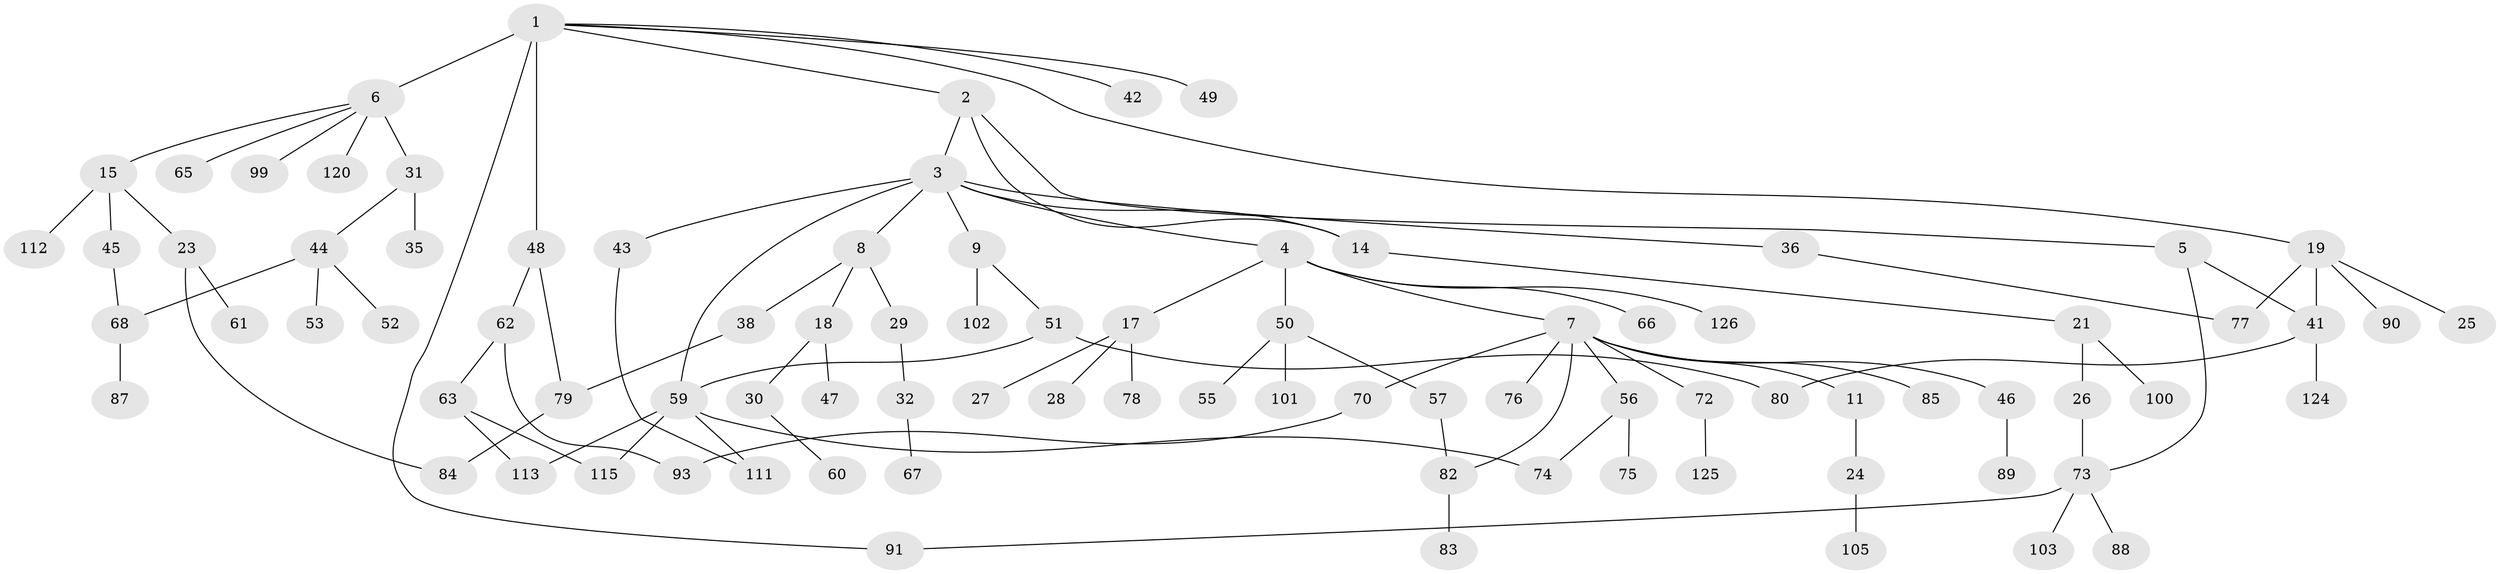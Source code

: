 // original degree distribution, {9: 0.007936507936507936, 4: 0.0873015873015873, 8: 0.007936507936507936, 6: 0.031746031746031744, 3: 0.14285714285714285, 2: 0.2857142857142857, 5: 0.03968253968253968, 1: 0.3968253968253968}
// Generated by graph-tools (version 1.1) at 2025/16/03/04/25 18:16:51]
// undirected, 88 vertices, 103 edges
graph export_dot {
graph [start="1"]
  node [color=gray90,style=filled];
  1;
  2;
  3;
  4;
  5 [super="+33"];
  6 [super="+16+12+95+40"];
  7 [super="+110+34"];
  8 [super="+13"];
  9 [super="+10"];
  11;
  14;
  15;
  17;
  18 [super="+22"];
  19;
  21;
  23 [super="+37"];
  24;
  25;
  26;
  27;
  28 [super="+58"];
  29;
  30;
  31;
  32;
  35;
  36 [super="+54"];
  38;
  41 [super="+81"];
  42 [super="+98+94"];
  43;
  44;
  45 [super="+96"];
  46;
  47;
  48 [super="+118+109+107"];
  49 [super="+117+86+69"];
  50;
  51 [super="+106+64"];
  52;
  53;
  55;
  56;
  57;
  59 [super="+71"];
  60;
  61;
  62;
  63;
  65 [super="+92"];
  66;
  67;
  68;
  70;
  72;
  73;
  74;
  75;
  76;
  77;
  78;
  79;
  80;
  82;
  83;
  84 [super="+122"];
  85;
  87;
  88;
  89;
  90;
  91 [super="+123+97"];
  93;
  99;
  100;
  101 [super="+104"];
  102 [super="+108"];
  103;
  105;
  111;
  112;
  113;
  115;
  120;
  124;
  125;
  126;
  1 -- 2;
  1 -- 6 [weight=3];
  1 -- 19;
  1 -- 42;
  1 -- 48;
  1 -- 49;
  1 -- 91;
  2 -- 3;
  2 -- 5;
  2 -- 14;
  3 -- 4;
  3 -- 8;
  3 -- 9;
  3 -- 14;
  3 -- 36;
  3 -- 43;
  3 -- 59;
  4 -- 7;
  4 -- 17;
  4 -- 50;
  4 -- 66;
  4 -- 126;
  5 -- 73;
  5 -- 41;
  6 -- 15;
  6 -- 65;
  6 -- 99;
  6 -- 120;
  6 -- 31;
  7 -- 11;
  7 -- 70;
  7 -- 72;
  7 -- 82;
  7 -- 85;
  7 -- 56;
  7 -- 76;
  7 -- 46;
  8 -- 18;
  8 -- 29;
  8 -- 38;
  9 -- 51;
  9 -- 102;
  11 -- 24;
  14 -- 21;
  15 -- 23;
  15 -- 45;
  15 -- 112;
  17 -- 27;
  17 -- 28;
  17 -- 78;
  18 -- 30;
  18 -- 47;
  19 -- 25;
  19 -- 41;
  19 -- 77;
  19 -- 90;
  21 -- 26;
  21 -- 100;
  23 -- 84;
  23 -- 61;
  24 -- 105;
  26 -- 73;
  29 -- 32;
  30 -- 60;
  31 -- 35;
  31 -- 44;
  32 -- 67;
  36 -- 77;
  38 -- 79;
  41 -- 80;
  41 -- 124;
  43 -- 111;
  44 -- 52;
  44 -- 53;
  44 -- 68;
  45 -- 68;
  46 -- 89;
  48 -- 62;
  48 -- 79;
  50 -- 55;
  50 -- 57;
  50 -- 101;
  51 -- 59;
  51 -- 80;
  56 -- 75;
  56 -- 74;
  57 -- 82;
  59 -- 111;
  59 -- 113;
  59 -- 115;
  59 -- 74;
  62 -- 63;
  62 -- 93;
  63 -- 115;
  63 -- 113;
  68 -- 87;
  70 -- 93;
  72 -- 125;
  73 -- 88;
  73 -- 91;
  73 -- 103;
  79 -- 84;
  82 -- 83;
}
